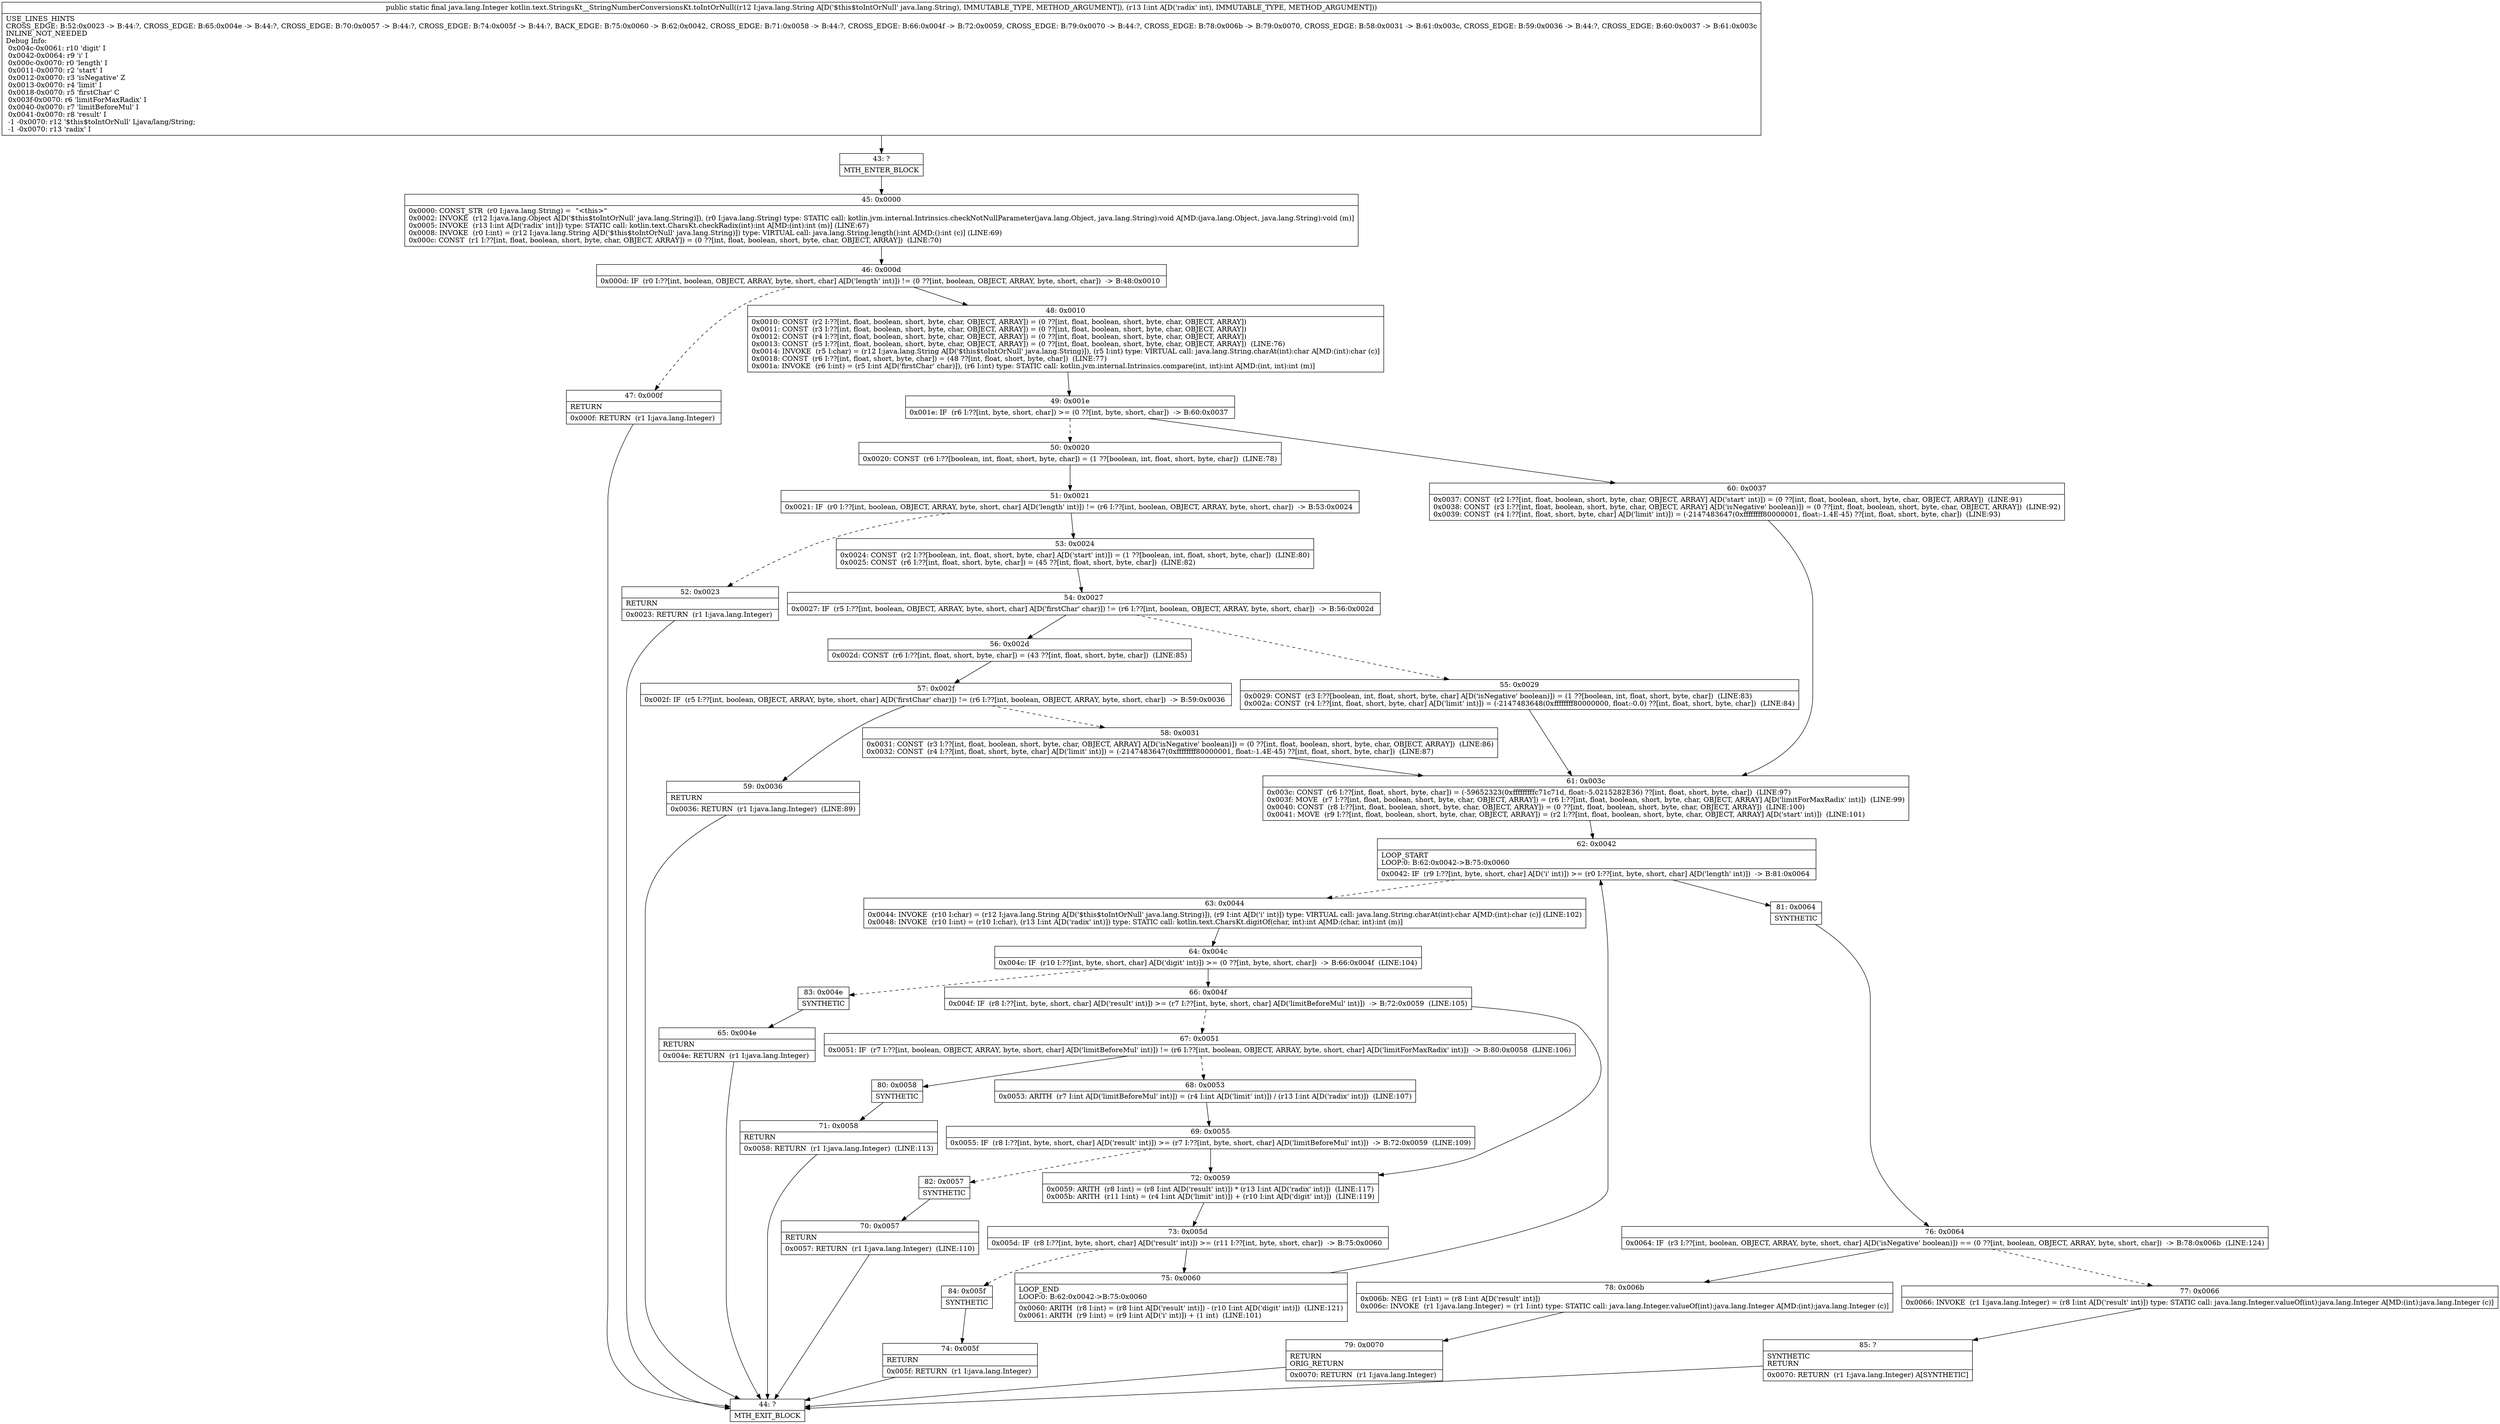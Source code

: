 digraph "CFG forkotlin.text.StringsKt__StringNumberConversionsKt.toIntOrNull(Ljava\/lang\/String;I)Ljava\/lang\/Integer;" {
Node_43 [shape=record,label="{43\:\ ?|MTH_ENTER_BLOCK\l}"];
Node_45 [shape=record,label="{45\:\ 0x0000|0x0000: CONST_STR  (r0 I:java.lang.String) =  \"\<this\>\" \l0x0002: INVOKE  (r12 I:java.lang.Object A[D('$this$toIntOrNull' java.lang.String)]), (r0 I:java.lang.String) type: STATIC call: kotlin.jvm.internal.Intrinsics.checkNotNullParameter(java.lang.Object, java.lang.String):void A[MD:(java.lang.Object, java.lang.String):void (m)]\l0x0005: INVOKE  (r13 I:int A[D('radix' int)]) type: STATIC call: kotlin.text.CharsKt.checkRadix(int):int A[MD:(int):int (m)] (LINE:67)\l0x0008: INVOKE  (r0 I:int) = (r12 I:java.lang.String A[D('$this$toIntOrNull' java.lang.String)]) type: VIRTUAL call: java.lang.String.length():int A[MD:():int (c)] (LINE:69)\l0x000c: CONST  (r1 I:??[int, float, boolean, short, byte, char, OBJECT, ARRAY]) = (0 ??[int, float, boolean, short, byte, char, OBJECT, ARRAY])  (LINE:70)\l}"];
Node_46 [shape=record,label="{46\:\ 0x000d|0x000d: IF  (r0 I:??[int, boolean, OBJECT, ARRAY, byte, short, char] A[D('length' int)]) != (0 ??[int, boolean, OBJECT, ARRAY, byte, short, char])  \-\> B:48:0x0010 \l}"];
Node_47 [shape=record,label="{47\:\ 0x000f|RETURN\l|0x000f: RETURN  (r1 I:java.lang.Integer) \l}"];
Node_44 [shape=record,label="{44\:\ ?|MTH_EXIT_BLOCK\l}"];
Node_48 [shape=record,label="{48\:\ 0x0010|0x0010: CONST  (r2 I:??[int, float, boolean, short, byte, char, OBJECT, ARRAY]) = (0 ??[int, float, boolean, short, byte, char, OBJECT, ARRAY]) \l0x0011: CONST  (r3 I:??[int, float, boolean, short, byte, char, OBJECT, ARRAY]) = (0 ??[int, float, boolean, short, byte, char, OBJECT, ARRAY]) \l0x0012: CONST  (r4 I:??[int, float, boolean, short, byte, char, OBJECT, ARRAY]) = (0 ??[int, float, boolean, short, byte, char, OBJECT, ARRAY]) \l0x0013: CONST  (r5 I:??[int, float, boolean, short, byte, char, OBJECT, ARRAY]) = (0 ??[int, float, boolean, short, byte, char, OBJECT, ARRAY])  (LINE:76)\l0x0014: INVOKE  (r5 I:char) = (r12 I:java.lang.String A[D('$this$toIntOrNull' java.lang.String)]), (r5 I:int) type: VIRTUAL call: java.lang.String.charAt(int):char A[MD:(int):char (c)]\l0x0018: CONST  (r6 I:??[int, float, short, byte, char]) = (48 ??[int, float, short, byte, char])  (LINE:77)\l0x001a: INVOKE  (r6 I:int) = (r5 I:int A[D('firstChar' char)]), (r6 I:int) type: STATIC call: kotlin.jvm.internal.Intrinsics.compare(int, int):int A[MD:(int, int):int (m)]\l}"];
Node_49 [shape=record,label="{49\:\ 0x001e|0x001e: IF  (r6 I:??[int, byte, short, char]) \>= (0 ??[int, byte, short, char])  \-\> B:60:0x0037 \l}"];
Node_50 [shape=record,label="{50\:\ 0x0020|0x0020: CONST  (r6 I:??[boolean, int, float, short, byte, char]) = (1 ??[boolean, int, float, short, byte, char])  (LINE:78)\l}"];
Node_51 [shape=record,label="{51\:\ 0x0021|0x0021: IF  (r0 I:??[int, boolean, OBJECT, ARRAY, byte, short, char] A[D('length' int)]) != (r6 I:??[int, boolean, OBJECT, ARRAY, byte, short, char])  \-\> B:53:0x0024 \l}"];
Node_52 [shape=record,label="{52\:\ 0x0023|RETURN\l|0x0023: RETURN  (r1 I:java.lang.Integer) \l}"];
Node_53 [shape=record,label="{53\:\ 0x0024|0x0024: CONST  (r2 I:??[boolean, int, float, short, byte, char] A[D('start' int)]) = (1 ??[boolean, int, float, short, byte, char])  (LINE:80)\l0x0025: CONST  (r6 I:??[int, float, short, byte, char]) = (45 ??[int, float, short, byte, char])  (LINE:82)\l}"];
Node_54 [shape=record,label="{54\:\ 0x0027|0x0027: IF  (r5 I:??[int, boolean, OBJECT, ARRAY, byte, short, char] A[D('firstChar' char)]) != (r6 I:??[int, boolean, OBJECT, ARRAY, byte, short, char])  \-\> B:56:0x002d \l}"];
Node_55 [shape=record,label="{55\:\ 0x0029|0x0029: CONST  (r3 I:??[boolean, int, float, short, byte, char] A[D('isNegative' boolean)]) = (1 ??[boolean, int, float, short, byte, char])  (LINE:83)\l0x002a: CONST  (r4 I:??[int, float, short, byte, char] A[D('limit' int)]) = (\-2147483648(0xffffffff80000000, float:\-0.0) ??[int, float, short, byte, char])  (LINE:84)\l}"];
Node_61 [shape=record,label="{61\:\ 0x003c|0x003c: CONST  (r6 I:??[int, float, short, byte, char]) = (\-59652323(0xfffffffffc71c71d, float:\-5.0215282E36) ??[int, float, short, byte, char])  (LINE:97)\l0x003f: MOVE  (r7 I:??[int, float, boolean, short, byte, char, OBJECT, ARRAY]) = (r6 I:??[int, float, boolean, short, byte, char, OBJECT, ARRAY] A[D('limitForMaxRadix' int)])  (LINE:99)\l0x0040: CONST  (r8 I:??[int, float, boolean, short, byte, char, OBJECT, ARRAY]) = (0 ??[int, float, boolean, short, byte, char, OBJECT, ARRAY])  (LINE:100)\l0x0041: MOVE  (r9 I:??[int, float, boolean, short, byte, char, OBJECT, ARRAY]) = (r2 I:??[int, float, boolean, short, byte, char, OBJECT, ARRAY] A[D('start' int)])  (LINE:101)\l}"];
Node_62 [shape=record,label="{62\:\ 0x0042|LOOP_START\lLOOP:0: B:62:0x0042\-\>B:75:0x0060\l|0x0042: IF  (r9 I:??[int, byte, short, char] A[D('i' int)]) \>= (r0 I:??[int, byte, short, char] A[D('length' int)])  \-\> B:81:0x0064 \l}"];
Node_63 [shape=record,label="{63\:\ 0x0044|0x0044: INVOKE  (r10 I:char) = (r12 I:java.lang.String A[D('$this$toIntOrNull' java.lang.String)]), (r9 I:int A[D('i' int)]) type: VIRTUAL call: java.lang.String.charAt(int):char A[MD:(int):char (c)] (LINE:102)\l0x0048: INVOKE  (r10 I:int) = (r10 I:char), (r13 I:int A[D('radix' int)]) type: STATIC call: kotlin.text.CharsKt.digitOf(char, int):int A[MD:(char, int):int (m)]\l}"];
Node_64 [shape=record,label="{64\:\ 0x004c|0x004c: IF  (r10 I:??[int, byte, short, char] A[D('digit' int)]) \>= (0 ??[int, byte, short, char])  \-\> B:66:0x004f  (LINE:104)\l}"];
Node_66 [shape=record,label="{66\:\ 0x004f|0x004f: IF  (r8 I:??[int, byte, short, char] A[D('result' int)]) \>= (r7 I:??[int, byte, short, char] A[D('limitBeforeMul' int)])  \-\> B:72:0x0059  (LINE:105)\l}"];
Node_67 [shape=record,label="{67\:\ 0x0051|0x0051: IF  (r7 I:??[int, boolean, OBJECT, ARRAY, byte, short, char] A[D('limitBeforeMul' int)]) != (r6 I:??[int, boolean, OBJECT, ARRAY, byte, short, char] A[D('limitForMaxRadix' int)])  \-\> B:80:0x0058  (LINE:106)\l}"];
Node_68 [shape=record,label="{68\:\ 0x0053|0x0053: ARITH  (r7 I:int A[D('limitBeforeMul' int)]) = (r4 I:int A[D('limit' int)]) \/ (r13 I:int A[D('radix' int)])  (LINE:107)\l}"];
Node_69 [shape=record,label="{69\:\ 0x0055|0x0055: IF  (r8 I:??[int, byte, short, char] A[D('result' int)]) \>= (r7 I:??[int, byte, short, char] A[D('limitBeforeMul' int)])  \-\> B:72:0x0059  (LINE:109)\l}"];
Node_82 [shape=record,label="{82\:\ 0x0057|SYNTHETIC\l}"];
Node_70 [shape=record,label="{70\:\ 0x0057|RETURN\l|0x0057: RETURN  (r1 I:java.lang.Integer)  (LINE:110)\l}"];
Node_80 [shape=record,label="{80\:\ 0x0058|SYNTHETIC\l}"];
Node_71 [shape=record,label="{71\:\ 0x0058|RETURN\l|0x0058: RETURN  (r1 I:java.lang.Integer)  (LINE:113)\l}"];
Node_72 [shape=record,label="{72\:\ 0x0059|0x0059: ARITH  (r8 I:int) = (r8 I:int A[D('result' int)]) * (r13 I:int A[D('radix' int)])  (LINE:117)\l0x005b: ARITH  (r11 I:int) = (r4 I:int A[D('limit' int)]) + (r10 I:int A[D('digit' int)])  (LINE:119)\l}"];
Node_73 [shape=record,label="{73\:\ 0x005d|0x005d: IF  (r8 I:??[int, byte, short, char] A[D('result' int)]) \>= (r11 I:??[int, byte, short, char])  \-\> B:75:0x0060 \l}"];
Node_75 [shape=record,label="{75\:\ 0x0060|LOOP_END\lLOOP:0: B:62:0x0042\-\>B:75:0x0060\l|0x0060: ARITH  (r8 I:int) = (r8 I:int A[D('result' int)]) \- (r10 I:int A[D('digit' int)])  (LINE:121)\l0x0061: ARITH  (r9 I:int) = (r9 I:int A[D('i' int)]) + (1 int)  (LINE:101)\l}"];
Node_84 [shape=record,label="{84\:\ 0x005f|SYNTHETIC\l}"];
Node_74 [shape=record,label="{74\:\ 0x005f|RETURN\l|0x005f: RETURN  (r1 I:java.lang.Integer) \l}"];
Node_83 [shape=record,label="{83\:\ 0x004e|SYNTHETIC\l}"];
Node_65 [shape=record,label="{65\:\ 0x004e|RETURN\l|0x004e: RETURN  (r1 I:java.lang.Integer) \l}"];
Node_81 [shape=record,label="{81\:\ 0x0064|SYNTHETIC\l}"];
Node_76 [shape=record,label="{76\:\ 0x0064|0x0064: IF  (r3 I:??[int, boolean, OBJECT, ARRAY, byte, short, char] A[D('isNegative' boolean)]) == (0 ??[int, boolean, OBJECT, ARRAY, byte, short, char])  \-\> B:78:0x006b  (LINE:124)\l}"];
Node_77 [shape=record,label="{77\:\ 0x0066|0x0066: INVOKE  (r1 I:java.lang.Integer) = (r8 I:int A[D('result' int)]) type: STATIC call: java.lang.Integer.valueOf(int):java.lang.Integer A[MD:(int):java.lang.Integer (c)]\l}"];
Node_85 [shape=record,label="{85\:\ ?|SYNTHETIC\lRETURN\l|0x0070: RETURN  (r1 I:java.lang.Integer) A[SYNTHETIC]\l}"];
Node_78 [shape=record,label="{78\:\ 0x006b|0x006b: NEG  (r1 I:int) = (r8 I:int A[D('result' int)]) \l0x006c: INVOKE  (r1 I:java.lang.Integer) = (r1 I:int) type: STATIC call: java.lang.Integer.valueOf(int):java.lang.Integer A[MD:(int):java.lang.Integer (c)]\l}"];
Node_79 [shape=record,label="{79\:\ 0x0070|RETURN\lORIG_RETURN\l|0x0070: RETURN  (r1 I:java.lang.Integer) \l}"];
Node_56 [shape=record,label="{56\:\ 0x002d|0x002d: CONST  (r6 I:??[int, float, short, byte, char]) = (43 ??[int, float, short, byte, char])  (LINE:85)\l}"];
Node_57 [shape=record,label="{57\:\ 0x002f|0x002f: IF  (r5 I:??[int, boolean, OBJECT, ARRAY, byte, short, char] A[D('firstChar' char)]) != (r6 I:??[int, boolean, OBJECT, ARRAY, byte, short, char])  \-\> B:59:0x0036 \l}"];
Node_58 [shape=record,label="{58\:\ 0x0031|0x0031: CONST  (r3 I:??[int, float, boolean, short, byte, char, OBJECT, ARRAY] A[D('isNegative' boolean)]) = (0 ??[int, float, boolean, short, byte, char, OBJECT, ARRAY])  (LINE:86)\l0x0032: CONST  (r4 I:??[int, float, short, byte, char] A[D('limit' int)]) = (\-2147483647(0xffffffff80000001, float:\-1.4E\-45) ??[int, float, short, byte, char])  (LINE:87)\l}"];
Node_59 [shape=record,label="{59\:\ 0x0036|RETURN\l|0x0036: RETURN  (r1 I:java.lang.Integer)  (LINE:89)\l}"];
Node_60 [shape=record,label="{60\:\ 0x0037|0x0037: CONST  (r2 I:??[int, float, boolean, short, byte, char, OBJECT, ARRAY] A[D('start' int)]) = (0 ??[int, float, boolean, short, byte, char, OBJECT, ARRAY])  (LINE:91)\l0x0038: CONST  (r3 I:??[int, float, boolean, short, byte, char, OBJECT, ARRAY] A[D('isNegative' boolean)]) = (0 ??[int, float, boolean, short, byte, char, OBJECT, ARRAY])  (LINE:92)\l0x0039: CONST  (r4 I:??[int, float, short, byte, char] A[D('limit' int)]) = (\-2147483647(0xffffffff80000001, float:\-1.4E\-45) ??[int, float, short, byte, char])  (LINE:93)\l}"];
MethodNode[shape=record,label="{public static final java.lang.Integer kotlin.text.StringsKt__StringNumberConversionsKt.toIntOrNull((r12 I:java.lang.String A[D('$this$toIntOrNull' java.lang.String), IMMUTABLE_TYPE, METHOD_ARGUMENT]), (r13 I:int A[D('radix' int), IMMUTABLE_TYPE, METHOD_ARGUMENT]))  | USE_LINES_HINTS\lCROSS_EDGE: B:52:0x0023 \-\> B:44:?, CROSS_EDGE: B:65:0x004e \-\> B:44:?, CROSS_EDGE: B:70:0x0057 \-\> B:44:?, CROSS_EDGE: B:74:0x005f \-\> B:44:?, BACK_EDGE: B:75:0x0060 \-\> B:62:0x0042, CROSS_EDGE: B:71:0x0058 \-\> B:44:?, CROSS_EDGE: B:66:0x004f \-\> B:72:0x0059, CROSS_EDGE: B:79:0x0070 \-\> B:44:?, CROSS_EDGE: B:78:0x006b \-\> B:79:0x0070, CROSS_EDGE: B:58:0x0031 \-\> B:61:0x003c, CROSS_EDGE: B:59:0x0036 \-\> B:44:?, CROSS_EDGE: B:60:0x0037 \-\> B:61:0x003c\lINLINE_NOT_NEEDED\lDebug Info:\l  0x004c\-0x0061: r10 'digit' I\l  0x0042\-0x0064: r9 'i' I\l  0x000c\-0x0070: r0 'length' I\l  0x0011\-0x0070: r2 'start' I\l  0x0012\-0x0070: r3 'isNegative' Z\l  0x0013\-0x0070: r4 'limit' I\l  0x0018\-0x0070: r5 'firstChar' C\l  0x003f\-0x0070: r6 'limitForMaxRadix' I\l  0x0040\-0x0070: r7 'limitBeforeMul' I\l  0x0041\-0x0070: r8 'result' I\l  \-1 \-0x0070: r12 '$this$toIntOrNull' Ljava\/lang\/String;\l  \-1 \-0x0070: r13 'radix' I\l}"];
MethodNode -> Node_43;Node_43 -> Node_45;
Node_45 -> Node_46;
Node_46 -> Node_47[style=dashed];
Node_46 -> Node_48;
Node_47 -> Node_44;
Node_48 -> Node_49;
Node_49 -> Node_50[style=dashed];
Node_49 -> Node_60;
Node_50 -> Node_51;
Node_51 -> Node_52[style=dashed];
Node_51 -> Node_53;
Node_52 -> Node_44;
Node_53 -> Node_54;
Node_54 -> Node_55[style=dashed];
Node_54 -> Node_56;
Node_55 -> Node_61;
Node_61 -> Node_62;
Node_62 -> Node_63[style=dashed];
Node_62 -> Node_81;
Node_63 -> Node_64;
Node_64 -> Node_66;
Node_64 -> Node_83[style=dashed];
Node_66 -> Node_67[style=dashed];
Node_66 -> Node_72;
Node_67 -> Node_68[style=dashed];
Node_67 -> Node_80;
Node_68 -> Node_69;
Node_69 -> Node_72;
Node_69 -> Node_82[style=dashed];
Node_82 -> Node_70;
Node_70 -> Node_44;
Node_80 -> Node_71;
Node_71 -> Node_44;
Node_72 -> Node_73;
Node_73 -> Node_75;
Node_73 -> Node_84[style=dashed];
Node_75 -> Node_62;
Node_84 -> Node_74;
Node_74 -> Node_44;
Node_83 -> Node_65;
Node_65 -> Node_44;
Node_81 -> Node_76;
Node_76 -> Node_77[style=dashed];
Node_76 -> Node_78;
Node_77 -> Node_85;
Node_85 -> Node_44;
Node_78 -> Node_79;
Node_79 -> Node_44;
Node_56 -> Node_57;
Node_57 -> Node_58[style=dashed];
Node_57 -> Node_59;
Node_58 -> Node_61;
Node_59 -> Node_44;
Node_60 -> Node_61;
}

